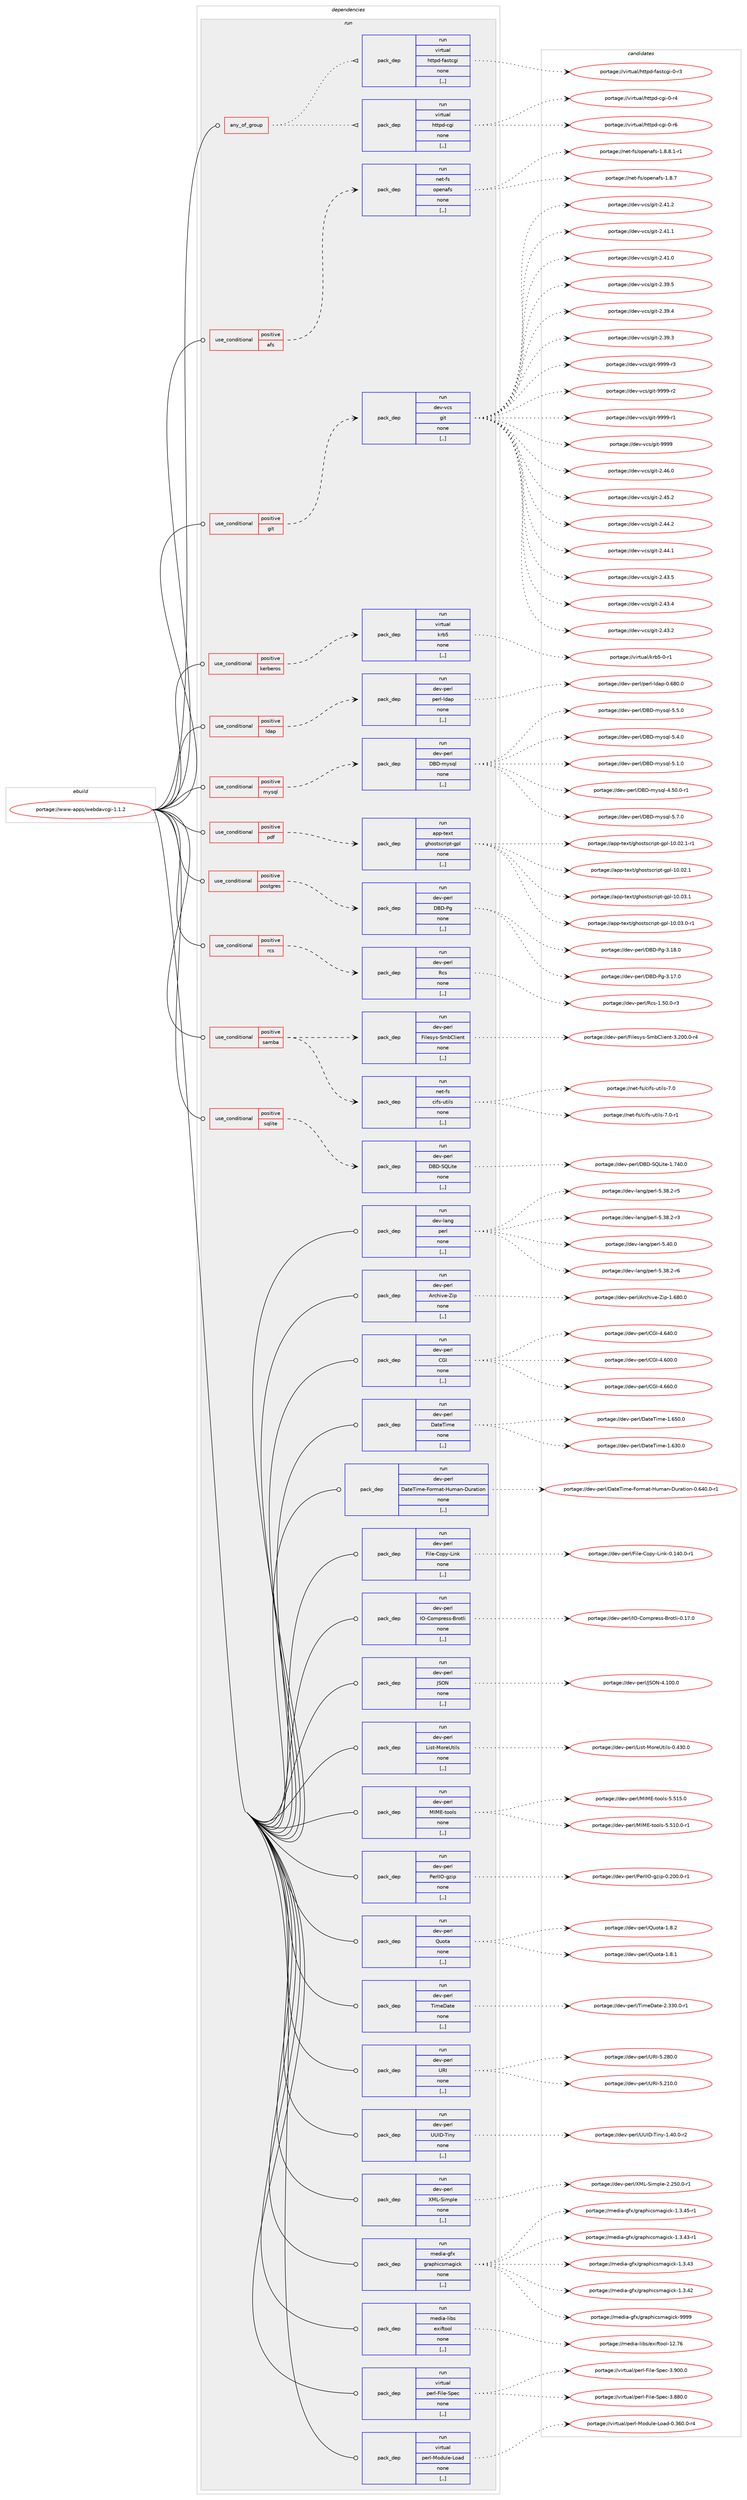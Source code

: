 digraph prolog {

# *************
# Graph options
# *************

newrank=true;
concentrate=true;
compound=true;
graph [rankdir=LR,fontname=Helvetica,fontsize=10,ranksep=1.5];#, ranksep=2.5, nodesep=0.2];
edge  [arrowhead=vee];
node  [fontname=Helvetica,fontsize=10];

# **********
# The ebuild
# **********

subgraph cluster_leftcol {
color=gray;
label=<<i>ebuild</i>>;
id [label="portage://www-apps/webdavcgi-1.1.2", color=red, width=4, href="../www-apps/webdavcgi-1.1.2.svg"];
}

# ****************
# The dependencies
# ****************

subgraph cluster_midcol {
color=gray;
label=<<i>dependencies</i>>;
subgraph cluster_compile {
fillcolor="#eeeeee";
style=filled;
label=<<i>compile</i>>;
}
subgraph cluster_compileandrun {
fillcolor="#eeeeee";
style=filled;
label=<<i>compile and run</i>>;
}
subgraph cluster_run {
fillcolor="#eeeeee";
style=filled;
label=<<i>run</i>>;
subgraph any6612 {
dependency959757 [label=<<TABLE BORDER="0" CELLBORDER="1" CELLSPACING="0" CELLPADDING="4"><TR><TD CELLPADDING="10">any_of_group</TD></TR></TABLE>>, shape=none, color=red];subgraph pack698952 {
dependency959758 [label=<<TABLE BORDER="0" CELLBORDER="1" CELLSPACING="0" CELLPADDING="4" WIDTH="220"><TR><TD ROWSPAN="6" CELLPADDING="30">pack_dep</TD></TR><TR><TD WIDTH="110">run</TD></TR><TR><TD>virtual</TD></TR><TR><TD>httpd-cgi</TD></TR><TR><TD>none</TD></TR><TR><TD>[,,]</TD></TR></TABLE>>, shape=none, color=blue];
}
dependency959757:e -> dependency959758:w [weight=20,style="dotted",arrowhead="oinv"];
subgraph pack698953 {
dependency959759 [label=<<TABLE BORDER="0" CELLBORDER="1" CELLSPACING="0" CELLPADDING="4" WIDTH="220"><TR><TD ROWSPAN="6" CELLPADDING="30">pack_dep</TD></TR><TR><TD WIDTH="110">run</TD></TR><TR><TD>virtual</TD></TR><TR><TD>httpd-fastcgi</TD></TR><TR><TD>none</TD></TR><TR><TD>[,,]</TD></TR></TABLE>>, shape=none, color=blue];
}
dependency959757:e -> dependency959759:w [weight=20,style="dotted",arrowhead="oinv"];
}
id:e -> dependency959757:w [weight=20,style="solid",arrowhead="odot"];
subgraph cond253744 {
dependency959760 [label=<<TABLE BORDER="0" CELLBORDER="1" CELLSPACING="0" CELLPADDING="4"><TR><TD ROWSPAN="3" CELLPADDING="10">use_conditional</TD></TR><TR><TD>positive</TD></TR><TR><TD>afs</TD></TR></TABLE>>, shape=none, color=red];
subgraph pack698954 {
dependency959761 [label=<<TABLE BORDER="0" CELLBORDER="1" CELLSPACING="0" CELLPADDING="4" WIDTH="220"><TR><TD ROWSPAN="6" CELLPADDING="30">pack_dep</TD></TR><TR><TD WIDTH="110">run</TD></TR><TR><TD>net-fs</TD></TR><TR><TD>openafs</TD></TR><TR><TD>none</TD></TR><TR><TD>[,,]</TD></TR></TABLE>>, shape=none, color=blue];
}
dependency959760:e -> dependency959761:w [weight=20,style="dashed",arrowhead="vee"];
}
id:e -> dependency959760:w [weight=20,style="solid",arrowhead="odot"];
subgraph cond253745 {
dependency959762 [label=<<TABLE BORDER="0" CELLBORDER="1" CELLSPACING="0" CELLPADDING="4"><TR><TD ROWSPAN="3" CELLPADDING="10">use_conditional</TD></TR><TR><TD>positive</TD></TR><TR><TD>git</TD></TR></TABLE>>, shape=none, color=red];
subgraph pack698955 {
dependency959763 [label=<<TABLE BORDER="0" CELLBORDER="1" CELLSPACING="0" CELLPADDING="4" WIDTH="220"><TR><TD ROWSPAN="6" CELLPADDING="30">pack_dep</TD></TR><TR><TD WIDTH="110">run</TD></TR><TR><TD>dev-vcs</TD></TR><TR><TD>git</TD></TR><TR><TD>none</TD></TR><TR><TD>[,,]</TD></TR></TABLE>>, shape=none, color=blue];
}
dependency959762:e -> dependency959763:w [weight=20,style="dashed",arrowhead="vee"];
}
id:e -> dependency959762:w [weight=20,style="solid",arrowhead="odot"];
subgraph cond253746 {
dependency959764 [label=<<TABLE BORDER="0" CELLBORDER="1" CELLSPACING="0" CELLPADDING="4"><TR><TD ROWSPAN="3" CELLPADDING="10">use_conditional</TD></TR><TR><TD>positive</TD></TR><TR><TD>kerberos</TD></TR></TABLE>>, shape=none, color=red];
subgraph pack698956 {
dependency959765 [label=<<TABLE BORDER="0" CELLBORDER="1" CELLSPACING="0" CELLPADDING="4" WIDTH="220"><TR><TD ROWSPAN="6" CELLPADDING="30">pack_dep</TD></TR><TR><TD WIDTH="110">run</TD></TR><TR><TD>virtual</TD></TR><TR><TD>krb5</TD></TR><TR><TD>none</TD></TR><TR><TD>[,,]</TD></TR></TABLE>>, shape=none, color=blue];
}
dependency959764:e -> dependency959765:w [weight=20,style="dashed",arrowhead="vee"];
}
id:e -> dependency959764:w [weight=20,style="solid",arrowhead="odot"];
subgraph cond253747 {
dependency959766 [label=<<TABLE BORDER="0" CELLBORDER="1" CELLSPACING="0" CELLPADDING="4"><TR><TD ROWSPAN="3" CELLPADDING="10">use_conditional</TD></TR><TR><TD>positive</TD></TR><TR><TD>ldap</TD></TR></TABLE>>, shape=none, color=red];
subgraph pack698957 {
dependency959767 [label=<<TABLE BORDER="0" CELLBORDER="1" CELLSPACING="0" CELLPADDING="4" WIDTH="220"><TR><TD ROWSPAN="6" CELLPADDING="30">pack_dep</TD></TR><TR><TD WIDTH="110">run</TD></TR><TR><TD>dev-perl</TD></TR><TR><TD>perl-ldap</TD></TR><TR><TD>none</TD></TR><TR><TD>[,,]</TD></TR></TABLE>>, shape=none, color=blue];
}
dependency959766:e -> dependency959767:w [weight=20,style="dashed",arrowhead="vee"];
}
id:e -> dependency959766:w [weight=20,style="solid",arrowhead="odot"];
subgraph cond253748 {
dependency959768 [label=<<TABLE BORDER="0" CELLBORDER="1" CELLSPACING="0" CELLPADDING="4"><TR><TD ROWSPAN="3" CELLPADDING="10">use_conditional</TD></TR><TR><TD>positive</TD></TR><TR><TD>mysql</TD></TR></TABLE>>, shape=none, color=red];
subgraph pack698958 {
dependency959769 [label=<<TABLE BORDER="0" CELLBORDER="1" CELLSPACING="0" CELLPADDING="4" WIDTH="220"><TR><TD ROWSPAN="6" CELLPADDING="30">pack_dep</TD></TR><TR><TD WIDTH="110">run</TD></TR><TR><TD>dev-perl</TD></TR><TR><TD>DBD-mysql</TD></TR><TR><TD>none</TD></TR><TR><TD>[,,]</TD></TR></TABLE>>, shape=none, color=blue];
}
dependency959768:e -> dependency959769:w [weight=20,style="dashed",arrowhead="vee"];
}
id:e -> dependency959768:w [weight=20,style="solid",arrowhead="odot"];
subgraph cond253749 {
dependency959770 [label=<<TABLE BORDER="0" CELLBORDER="1" CELLSPACING="0" CELLPADDING="4"><TR><TD ROWSPAN="3" CELLPADDING="10">use_conditional</TD></TR><TR><TD>positive</TD></TR><TR><TD>pdf</TD></TR></TABLE>>, shape=none, color=red];
subgraph pack698959 {
dependency959771 [label=<<TABLE BORDER="0" CELLBORDER="1" CELLSPACING="0" CELLPADDING="4" WIDTH="220"><TR><TD ROWSPAN="6" CELLPADDING="30">pack_dep</TD></TR><TR><TD WIDTH="110">run</TD></TR><TR><TD>app-text</TD></TR><TR><TD>ghostscript-gpl</TD></TR><TR><TD>none</TD></TR><TR><TD>[,,]</TD></TR></TABLE>>, shape=none, color=blue];
}
dependency959770:e -> dependency959771:w [weight=20,style="dashed",arrowhead="vee"];
}
id:e -> dependency959770:w [weight=20,style="solid",arrowhead="odot"];
subgraph cond253750 {
dependency959772 [label=<<TABLE BORDER="0" CELLBORDER="1" CELLSPACING="0" CELLPADDING="4"><TR><TD ROWSPAN="3" CELLPADDING="10">use_conditional</TD></TR><TR><TD>positive</TD></TR><TR><TD>postgres</TD></TR></TABLE>>, shape=none, color=red];
subgraph pack698960 {
dependency959773 [label=<<TABLE BORDER="0" CELLBORDER="1" CELLSPACING="0" CELLPADDING="4" WIDTH="220"><TR><TD ROWSPAN="6" CELLPADDING="30">pack_dep</TD></TR><TR><TD WIDTH="110">run</TD></TR><TR><TD>dev-perl</TD></TR><TR><TD>DBD-Pg</TD></TR><TR><TD>none</TD></TR><TR><TD>[,,]</TD></TR></TABLE>>, shape=none, color=blue];
}
dependency959772:e -> dependency959773:w [weight=20,style="dashed",arrowhead="vee"];
}
id:e -> dependency959772:w [weight=20,style="solid",arrowhead="odot"];
subgraph cond253751 {
dependency959774 [label=<<TABLE BORDER="0" CELLBORDER="1" CELLSPACING="0" CELLPADDING="4"><TR><TD ROWSPAN="3" CELLPADDING="10">use_conditional</TD></TR><TR><TD>positive</TD></TR><TR><TD>rcs</TD></TR></TABLE>>, shape=none, color=red];
subgraph pack698961 {
dependency959775 [label=<<TABLE BORDER="0" CELLBORDER="1" CELLSPACING="0" CELLPADDING="4" WIDTH="220"><TR><TD ROWSPAN="6" CELLPADDING="30">pack_dep</TD></TR><TR><TD WIDTH="110">run</TD></TR><TR><TD>dev-perl</TD></TR><TR><TD>Rcs</TD></TR><TR><TD>none</TD></TR><TR><TD>[,,]</TD></TR></TABLE>>, shape=none, color=blue];
}
dependency959774:e -> dependency959775:w [weight=20,style="dashed",arrowhead="vee"];
}
id:e -> dependency959774:w [weight=20,style="solid",arrowhead="odot"];
subgraph cond253752 {
dependency959776 [label=<<TABLE BORDER="0" CELLBORDER="1" CELLSPACING="0" CELLPADDING="4"><TR><TD ROWSPAN="3" CELLPADDING="10">use_conditional</TD></TR><TR><TD>positive</TD></TR><TR><TD>samba</TD></TR></TABLE>>, shape=none, color=red];
subgraph pack698962 {
dependency959777 [label=<<TABLE BORDER="0" CELLBORDER="1" CELLSPACING="0" CELLPADDING="4" WIDTH="220"><TR><TD ROWSPAN="6" CELLPADDING="30">pack_dep</TD></TR><TR><TD WIDTH="110">run</TD></TR><TR><TD>net-fs</TD></TR><TR><TD>cifs-utils</TD></TR><TR><TD>none</TD></TR><TR><TD>[,,]</TD></TR></TABLE>>, shape=none, color=blue];
}
dependency959776:e -> dependency959777:w [weight=20,style="dashed",arrowhead="vee"];
subgraph pack698963 {
dependency959778 [label=<<TABLE BORDER="0" CELLBORDER="1" CELLSPACING="0" CELLPADDING="4" WIDTH="220"><TR><TD ROWSPAN="6" CELLPADDING="30">pack_dep</TD></TR><TR><TD WIDTH="110">run</TD></TR><TR><TD>dev-perl</TD></TR><TR><TD>Filesys-SmbClient</TD></TR><TR><TD>none</TD></TR><TR><TD>[,,]</TD></TR></TABLE>>, shape=none, color=blue];
}
dependency959776:e -> dependency959778:w [weight=20,style="dashed",arrowhead="vee"];
}
id:e -> dependency959776:w [weight=20,style="solid",arrowhead="odot"];
subgraph cond253753 {
dependency959779 [label=<<TABLE BORDER="0" CELLBORDER="1" CELLSPACING="0" CELLPADDING="4"><TR><TD ROWSPAN="3" CELLPADDING="10">use_conditional</TD></TR><TR><TD>positive</TD></TR><TR><TD>sqlite</TD></TR></TABLE>>, shape=none, color=red];
subgraph pack698964 {
dependency959780 [label=<<TABLE BORDER="0" CELLBORDER="1" CELLSPACING="0" CELLPADDING="4" WIDTH="220"><TR><TD ROWSPAN="6" CELLPADDING="30">pack_dep</TD></TR><TR><TD WIDTH="110">run</TD></TR><TR><TD>dev-perl</TD></TR><TR><TD>DBD-SQLite</TD></TR><TR><TD>none</TD></TR><TR><TD>[,,]</TD></TR></TABLE>>, shape=none, color=blue];
}
dependency959779:e -> dependency959780:w [weight=20,style="dashed",arrowhead="vee"];
}
id:e -> dependency959779:w [weight=20,style="solid",arrowhead="odot"];
subgraph pack698965 {
dependency959781 [label=<<TABLE BORDER="0" CELLBORDER="1" CELLSPACING="0" CELLPADDING="4" WIDTH="220"><TR><TD ROWSPAN="6" CELLPADDING="30">pack_dep</TD></TR><TR><TD WIDTH="110">run</TD></TR><TR><TD>dev-lang</TD></TR><TR><TD>perl</TD></TR><TR><TD>none</TD></TR><TR><TD>[,,]</TD></TR></TABLE>>, shape=none, color=blue];
}
id:e -> dependency959781:w [weight=20,style="solid",arrowhead="odot"];
subgraph pack698966 {
dependency959782 [label=<<TABLE BORDER="0" CELLBORDER="1" CELLSPACING="0" CELLPADDING="4" WIDTH="220"><TR><TD ROWSPAN="6" CELLPADDING="30">pack_dep</TD></TR><TR><TD WIDTH="110">run</TD></TR><TR><TD>dev-perl</TD></TR><TR><TD>Archive-Zip</TD></TR><TR><TD>none</TD></TR><TR><TD>[,,]</TD></TR></TABLE>>, shape=none, color=blue];
}
id:e -> dependency959782:w [weight=20,style="solid",arrowhead="odot"];
subgraph pack698967 {
dependency959783 [label=<<TABLE BORDER="0" CELLBORDER="1" CELLSPACING="0" CELLPADDING="4" WIDTH="220"><TR><TD ROWSPAN="6" CELLPADDING="30">pack_dep</TD></TR><TR><TD WIDTH="110">run</TD></TR><TR><TD>dev-perl</TD></TR><TR><TD>CGI</TD></TR><TR><TD>none</TD></TR><TR><TD>[,,]</TD></TR></TABLE>>, shape=none, color=blue];
}
id:e -> dependency959783:w [weight=20,style="solid",arrowhead="odot"];
subgraph pack698968 {
dependency959784 [label=<<TABLE BORDER="0" CELLBORDER="1" CELLSPACING="0" CELLPADDING="4" WIDTH="220"><TR><TD ROWSPAN="6" CELLPADDING="30">pack_dep</TD></TR><TR><TD WIDTH="110">run</TD></TR><TR><TD>dev-perl</TD></TR><TR><TD>DateTime</TD></TR><TR><TD>none</TD></TR><TR><TD>[,,]</TD></TR></TABLE>>, shape=none, color=blue];
}
id:e -> dependency959784:w [weight=20,style="solid",arrowhead="odot"];
subgraph pack698969 {
dependency959785 [label=<<TABLE BORDER="0" CELLBORDER="1" CELLSPACING="0" CELLPADDING="4" WIDTH="220"><TR><TD ROWSPAN="6" CELLPADDING="30">pack_dep</TD></TR><TR><TD WIDTH="110">run</TD></TR><TR><TD>dev-perl</TD></TR><TR><TD>DateTime-Format-Human-Duration</TD></TR><TR><TD>none</TD></TR><TR><TD>[,,]</TD></TR></TABLE>>, shape=none, color=blue];
}
id:e -> dependency959785:w [weight=20,style="solid",arrowhead="odot"];
subgraph pack698970 {
dependency959786 [label=<<TABLE BORDER="0" CELLBORDER="1" CELLSPACING="0" CELLPADDING="4" WIDTH="220"><TR><TD ROWSPAN="6" CELLPADDING="30">pack_dep</TD></TR><TR><TD WIDTH="110">run</TD></TR><TR><TD>dev-perl</TD></TR><TR><TD>File-Copy-Link</TD></TR><TR><TD>none</TD></TR><TR><TD>[,,]</TD></TR></TABLE>>, shape=none, color=blue];
}
id:e -> dependency959786:w [weight=20,style="solid",arrowhead="odot"];
subgraph pack698971 {
dependency959787 [label=<<TABLE BORDER="0" CELLBORDER="1" CELLSPACING="0" CELLPADDING="4" WIDTH="220"><TR><TD ROWSPAN="6" CELLPADDING="30">pack_dep</TD></TR><TR><TD WIDTH="110">run</TD></TR><TR><TD>dev-perl</TD></TR><TR><TD>IO-Compress-Brotli</TD></TR><TR><TD>none</TD></TR><TR><TD>[,,]</TD></TR></TABLE>>, shape=none, color=blue];
}
id:e -> dependency959787:w [weight=20,style="solid",arrowhead="odot"];
subgraph pack698972 {
dependency959788 [label=<<TABLE BORDER="0" CELLBORDER="1" CELLSPACING="0" CELLPADDING="4" WIDTH="220"><TR><TD ROWSPAN="6" CELLPADDING="30">pack_dep</TD></TR><TR><TD WIDTH="110">run</TD></TR><TR><TD>dev-perl</TD></TR><TR><TD>JSON</TD></TR><TR><TD>none</TD></TR><TR><TD>[,,]</TD></TR></TABLE>>, shape=none, color=blue];
}
id:e -> dependency959788:w [weight=20,style="solid",arrowhead="odot"];
subgraph pack698973 {
dependency959789 [label=<<TABLE BORDER="0" CELLBORDER="1" CELLSPACING="0" CELLPADDING="4" WIDTH="220"><TR><TD ROWSPAN="6" CELLPADDING="30">pack_dep</TD></TR><TR><TD WIDTH="110">run</TD></TR><TR><TD>dev-perl</TD></TR><TR><TD>List-MoreUtils</TD></TR><TR><TD>none</TD></TR><TR><TD>[,,]</TD></TR></TABLE>>, shape=none, color=blue];
}
id:e -> dependency959789:w [weight=20,style="solid",arrowhead="odot"];
subgraph pack698974 {
dependency959790 [label=<<TABLE BORDER="0" CELLBORDER="1" CELLSPACING="0" CELLPADDING="4" WIDTH="220"><TR><TD ROWSPAN="6" CELLPADDING="30">pack_dep</TD></TR><TR><TD WIDTH="110">run</TD></TR><TR><TD>dev-perl</TD></TR><TR><TD>MIME-tools</TD></TR><TR><TD>none</TD></TR><TR><TD>[,,]</TD></TR></TABLE>>, shape=none, color=blue];
}
id:e -> dependency959790:w [weight=20,style="solid",arrowhead="odot"];
subgraph pack698975 {
dependency959791 [label=<<TABLE BORDER="0" CELLBORDER="1" CELLSPACING="0" CELLPADDING="4" WIDTH="220"><TR><TD ROWSPAN="6" CELLPADDING="30">pack_dep</TD></TR><TR><TD WIDTH="110">run</TD></TR><TR><TD>dev-perl</TD></TR><TR><TD>PerlIO-gzip</TD></TR><TR><TD>none</TD></TR><TR><TD>[,,]</TD></TR></TABLE>>, shape=none, color=blue];
}
id:e -> dependency959791:w [weight=20,style="solid",arrowhead="odot"];
subgraph pack698976 {
dependency959792 [label=<<TABLE BORDER="0" CELLBORDER="1" CELLSPACING="0" CELLPADDING="4" WIDTH="220"><TR><TD ROWSPAN="6" CELLPADDING="30">pack_dep</TD></TR><TR><TD WIDTH="110">run</TD></TR><TR><TD>dev-perl</TD></TR><TR><TD>Quota</TD></TR><TR><TD>none</TD></TR><TR><TD>[,,]</TD></TR></TABLE>>, shape=none, color=blue];
}
id:e -> dependency959792:w [weight=20,style="solid",arrowhead="odot"];
subgraph pack698977 {
dependency959793 [label=<<TABLE BORDER="0" CELLBORDER="1" CELLSPACING="0" CELLPADDING="4" WIDTH="220"><TR><TD ROWSPAN="6" CELLPADDING="30">pack_dep</TD></TR><TR><TD WIDTH="110">run</TD></TR><TR><TD>dev-perl</TD></TR><TR><TD>TimeDate</TD></TR><TR><TD>none</TD></TR><TR><TD>[,,]</TD></TR></TABLE>>, shape=none, color=blue];
}
id:e -> dependency959793:w [weight=20,style="solid",arrowhead="odot"];
subgraph pack698978 {
dependency959794 [label=<<TABLE BORDER="0" CELLBORDER="1" CELLSPACING="0" CELLPADDING="4" WIDTH="220"><TR><TD ROWSPAN="6" CELLPADDING="30">pack_dep</TD></TR><TR><TD WIDTH="110">run</TD></TR><TR><TD>dev-perl</TD></TR><TR><TD>URI</TD></TR><TR><TD>none</TD></TR><TR><TD>[,,]</TD></TR></TABLE>>, shape=none, color=blue];
}
id:e -> dependency959794:w [weight=20,style="solid",arrowhead="odot"];
subgraph pack698979 {
dependency959795 [label=<<TABLE BORDER="0" CELLBORDER="1" CELLSPACING="0" CELLPADDING="4" WIDTH="220"><TR><TD ROWSPAN="6" CELLPADDING="30">pack_dep</TD></TR><TR><TD WIDTH="110">run</TD></TR><TR><TD>dev-perl</TD></TR><TR><TD>UUID-Tiny</TD></TR><TR><TD>none</TD></TR><TR><TD>[,,]</TD></TR></TABLE>>, shape=none, color=blue];
}
id:e -> dependency959795:w [weight=20,style="solid",arrowhead="odot"];
subgraph pack698980 {
dependency959796 [label=<<TABLE BORDER="0" CELLBORDER="1" CELLSPACING="0" CELLPADDING="4" WIDTH="220"><TR><TD ROWSPAN="6" CELLPADDING="30">pack_dep</TD></TR><TR><TD WIDTH="110">run</TD></TR><TR><TD>dev-perl</TD></TR><TR><TD>XML-Simple</TD></TR><TR><TD>none</TD></TR><TR><TD>[,,]</TD></TR></TABLE>>, shape=none, color=blue];
}
id:e -> dependency959796:w [weight=20,style="solid",arrowhead="odot"];
subgraph pack698981 {
dependency959797 [label=<<TABLE BORDER="0" CELLBORDER="1" CELLSPACING="0" CELLPADDING="4" WIDTH="220"><TR><TD ROWSPAN="6" CELLPADDING="30">pack_dep</TD></TR><TR><TD WIDTH="110">run</TD></TR><TR><TD>media-gfx</TD></TR><TR><TD>graphicsmagick</TD></TR><TR><TD>none</TD></TR><TR><TD>[,,]</TD></TR></TABLE>>, shape=none, color=blue];
}
id:e -> dependency959797:w [weight=20,style="solid",arrowhead="odot"];
subgraph pack698982 {
dependency959798 [label=<<TABLE BORDER="0" CELLBORDER="1" CELLSPACING="0" CELLPADDING="4" WIDTH="220"><TR><TD ROWSPAN="6" CELLPADDING="30">pack_dep</TD></TR><TR><TD WIDTH="110">run</TD></TR><TR><TD>media-libs</TD></TR><TR><TD>exiftool</TD></TR><TR><TD>none</TD></TR><TR><TD>[,,]</TD></TR></TABLE>>, shape=none, color=blue];
}
id:e -> dependency959798:w [weight=20,style="solid",arrowhead="odot"];
subgraph pack698983 {
dependency959799 [label=<<TABLE BORDER="0" CELLBORDER="1" CELLSPACING="0" CELLPADDING="4" WIDTH="220"><TR><TD ROWSPAN="6" CELLPADDING="30">pack_dep</TD></TR><TR><TD WIDTH="110">run</TD></TR><TR><TD>virtual</TD></TR><TR><TD>perl-File-Spec</TD></TR><TR><TD>none</TD></TR><TR><TD>[,,]</TD></TR></TABLE>>, shape=none, color=blue];
}
id:e -> dependency959799:w [weight=20,style="solid",arrowhead="odot"];
subgraph pack698984 {
dependency959800 [label=<<TABLE BORDER="0" CELLBORDER="1" CELLSPACING="0" CELLPADDING="4" WIDTH="220"><TR><TD ROWSPAN="6" CELLPADDING="30">pack_dep</TD></TR><TR><TD WIDTH="110">run</TD></TR><TR><TD>virtual</TD></TR><TR><TD>perl-Module-Load</TD></TR><TR><TD>none</TD></TR><TR><TD>[,,]</TD></TR></TABLE>>, shape=none, color=blue];
}
id:e -> dependency959800:w [weight=20,style="solid",arrowhead="odot"];
}
}

# **************
# The candidates
# **************

subgraph cluster_choices {
rank=same;
color=gray;
label=<<i>candidates</i>>;

subgraph choice698952 {
color=black;
nodesep=1;
choice1181051141161179710847104116116112100459910310545484511454 [label="portage://virtual/httpd-cgi-0-r6", color=red, width=4,href="../virtual/httpd-cgi-0-r6.svg"];
choice1181051141161179710847104116116112100459910310545484511452 [label="portage://virtual/httpd-cgi-0-r4", color=red, width=4,href="../virtual/httpd-cgi-0-r4.svg"];
dependency959758:e -> choice1181051141161179710847104116116112100459910310545484511454:w [style=dotted,weight="100"];
dependency959758:e -> choice1181051141161179710847104116116112100459910310545484511452:w [style=dotted,weight="100"];
}
subgraph choice698953 {
color=black;
nodesep=1;
choice118105114116117971084710411611611210045102971151169910310545484511451 [label="portage://virtual/httpd-fastcgi-0-r3", color=red, width=4,href="../virtual/httpd-fastcgi-0-r3.svg"];
dependency959759:e -> choice118105114116117971084710411611611210045102971151169910310545484511451:w [style=dotted,weight="100"];
}
subgraph choice698954 {
color=black;
nodesep=1;
choice11010111645102115471111121011109710211545494656465646494511449 [label="portage://net-fs/openafs-1.8.8.1-r1", color=red, width=4,href="../net-fs/openafs-1.8.8.1-r1.svg"];
choice110101116451021154711111210111097102115454946564655 [label="portage://net-fs/openafs-1.8.7", color=red, width=4,href="../net-fs/openafs-1.8.7.svg"];
dependency959761:e -> choice11010111645102115471111121011109710211545494656465646494511449:w [style=dotted,weight="100"];
dependency959761:e -> choice110101116451021154711111210111097102115454946564655:w [style=dotted,weight="100"];
}
subgraph choice698955 {
color=black;
nodesep=1;
choice10010111845118991154710310511645575757574511451 [label="portage://dev-vcs/git-9999-r3", color=red, width=4,href="../dev-vcs/git-9999-r3.svg"];
choice10010111845118991154710310511645575757574511450 [label="portage://dev-vcs/git-9999-r2", color=red, width=4,href="../dev-vcs/git-9999-r2.svg"];
choice10010111845118991154710310511645575757574511449 [label="portage://dev-vcs/git-9999-r1", color=red, width=4,href="../dev-vcs/git-9999-r1.svg"];
choice1001011184511899115471031051164557575757 [label="portage://dev-vcs/git-9999", color=red, width=4,href="../dev-vcs/git-9999.svg"];
choice10010111845118991154710310511645504652544648 [label="portage://dev-vcs/git-2.46.0", color=red, width=4,href="../dev-vcs/git-2.46.0.svg"];
choice10010111845118991154710310511645504652534650 [label="portage://dev-vcs/git-2.45.2", color=red, width=4,href="../dev-vcs/git-2.45.2.svg"];
choice10010111845118991154710310511645504652524650 [label="portage://dev-vcs/git-2.44.2", color=red, width=4,href="../dev-vcs/git-2.44.2.svg"];
choice10010111845118991154710310511645504652524649 [label="portage://dev-vcs/git-2.44.1", color=red, width=4,href="../dev-vcs/git-2.44.1.svg"];
choice10010111845118991154710310511645504652514653 [label="portage://dev-vcs/git-2.43.5", color=red, width=4,href="../dev-vcs/git-2.43.5.svg"];
choice10010111845118991154710310511645504652514652 [label="portage://dev-vcs/git-2.43.4", color=red, width=4,href="../dev-vcs/git-2.43.4.svg"];
choice10010111845118991154710310511645504652514650 [label="portage://dev-vcs/git-2.43.2", color=red, width=4,href="../dev-vcs/git-2.43.2.svg"];
choice10010111845118991154710310511645504652494650 [label="portage://dev-vcs/git-2.41.2", color=red, width=4,href="../dev-vcs/git-2.41.2.svg"];
choice10010111845118991154710310511645504652494649 [label="portage://dev-vcs/git-2.41.1", color=red, width=4,href="../dev-vcs/git-2.41.1.svg"];
choice10010111845118991154710310511645504652494648 [label="portage://dev-vcs/git-2.41.0", color=red, width=4,href="../dev-vcs/git-2.41.0.svg"];
choice10010111845118991154710310511645504651574653 [label="portage://dev-vcs/git-2.39.5", color=red, width=4,href="../dev-vcs/git-2.39.5.svg"];
choice10010111845118991154710310511645504651574652 [label="portage://dev-vcs/git-2.39.4", color=red, width=4,href="../dev-vcs/git-2.39.4.svg"];
choice10010111845118991154710310511645504651574651 [label="portage://dev-vcs/git-2.39.3", color=red, width=4,href="../dev-vcs/git-2.39.3.svg"];
dependency959763:e -> choice10010111845118991154710310511645575757574511451:w [style=dotted,weight="100"];
dependency959763:e -> choice10010111845118991154710310511645575757574511450:w [style=dotted,weight="100"];
dependency959763:e -> choice10010111845118991154710310511645575757574511449:w [style=dotted,weight="100"];
dependency959763:e -> choice1001011184511899115471031051164557575757:w [style=dotted,weight="100"];
dependency959763:e -> choice10010111845118991154710310511645504652544648:w [style=dotted,weight="100"];
dependency959763:e -> choice10010111845118991154710310511645504652534650:w [style=dotted,weight="100"];
dependency959763:e -> choice10010111845118991154710310511645504652524650:w [style=dotted,weight="100"];
dependency959763:e -> choice10010111845118991154710310511645504652524649:w [style=dotted,weight="100"];
dependency959763:e -> choice10010111845118991154710310511645504652514653:w [style=dotted,weight="100"];
dependency959763:e -> choice10010111845118991154710310511645504652514652:w [style=dotted,weight="100"];
dependency959763:e -> choice10010111845118991154710310511645504652514650:w [style=dotted,weight="100"];
dependency959763:e -> choice10010111845118991154710310511645504652494650:w [style=dotted,weight="100"];
dependency959763:e -> choice10010111845118991154710310511645504652494649:w [style=dotted,weight="100"];
dependency959763:e -> choice10010111845118991154710310511645504652494648:w [style=dotted,weight="100"];
dependency959763:e -> choice10010111845118991154710310511645504651574653:w [style=dotted,weight="100"];
dependency959763:e -> choice10010111845118991154710310511645504651574652:w [style=dotted,weight="100"];
dependency959763:e -> choice10010111845118991154710310511645504651574651:w [style=dotted,weight="100"];
}
subgraph choice698956 {
color=black;
nodesep=1;
choice1181051141161179710847107114985345484511449 [label="portage://virtual/krb5-0-r1", color=red, width=4,href="../virtual/krb5-0-r1.svg"];
dependency959765:e -> choice1181051141161179710847107114985345484511449:w [style=dotted,weight="100"];
}
subgraph choice698957 {
color=black;
nodesep=1;
choice100101118451121011141084711210111410845108100971124548465456484648 [label="portage://dev-perl/perl-ldap-0.680.0", color=red, width=4,href="../dev-perl/perl-ldap-0.680.0.svg"];
dependency959767:e -> choice100101118451121011141084711210111410845108100971124548465456484648:w [style=dotted,weight="100"];
}
subgraph choice698958 {
color=black;
nodesep=1;
choice100101118451121011141084768666845109121115113108455346554648 [label="portage://dev-perl/DBD-mysql-5.7.0", color=red, width=4,href="../dev-perl/DBD-mysql-5.7.0.svg"];
choice100101118451121011141084768666845109121115113108455346534648 [label="portage://dev-perl/DBD-mysql-5.5.0", color=red, width=4,href="../dev-perl/DBD-mysql-5.5.0.svg"];
choice100101118451121011141084768666845109121115113108455346524648 [label="portage://dev-perl/DBD-mysql-5.4.0", color=red, width=4,href="../dev-perl/DBD-mysql-5.4.0.svg"];
choice100101118451121011141084768666845109121115113108455346494648 [label="portage://dev-perl/DBD-mysql-5.1.0", color=red, width=4,href="../dev-perl/DBD-mysql-5.1.0.svg"];
choice100101118451121011141084768666845109121115113108455246534846484511449 [label="portage://dev-perl/DBD-mysql-4.50.0-r1", color=red, width=4,href="../dev-perl/DBD-mysql-4.50.0-r1.svg"];
dependency959769:e -> choice100101118451121011141084768666845109121115113108455346554648:w [style=dotted,weight="100"];
dependency959769:e -> choice100101118451121011141084768666845109121115113108455346534648:w [style=dotted,weight="100"];
dependency959769:e -> choice100101118451121011141084768666845109121115113108455346524648:w [style=dotted,weight="100"];
dependency959769:e -> choice100101118451121011141084768666845109121115113108455346494648:w [style=dotted,weight="100"];
dependency959769:e -> choice100101118451121011141084768666845109121115113108455246534846484511449:w [style=dotted,weight="100"];
}
subgraph choice698959 {
color=black;
nodesep=1;
choice97112112451161011201164710310411111511611599114105112116451031121084549484648514649 [label="portage://app-text/ghostscript-gpl-10.03.1", color=red, width=4,href="../app-text/ghostscript-gpl-10.03.1.svg"];
choice971121124511610112011647103104111115116115991141051121164510311210845494846485146484511449 [label="portage://app-text/ghostscript-gpl-10.03.0-r1", color=red, width=4,href="../app-text/ghostscript-gpl-10.03.0-r1.svg"];
choice971121124511610112011647103104111115116115991141051121164510311210845494846485046494511449 [label="portage://app-text/ghostscript-gpl-10.02.1-r1", color=red, width=4,href="../app-text/ghostscript-gpl-10.02.1-r1.svg"];
choice97112112451161011201164710310411111511611599114105112116451031121084549484648504649 [label="portage://app-text/ghostscript-gpl-10.02.1", color=red, width=4,href="../app-text/ghostscript-gpl-10.02.1.svg"];
dependency959771:e -> choice97112112451161011201164710310411111511611599114105112116451031121084549484648514649:w [style=dotted,weight="100"];
dependency959771:e -> choice971121124511610112011647103104111115116115991141051121164510311210845494846485146484511449:w [style=dotted,weight="100"];
dependency959771:e -> choice971121124511610112011647103104111115116115991141051121164510311210845494846485046494511449:w [style=dotted,weight="100"];
dependency959771:e -> choice97112112451161011201164710310411111511611599114105112116451031121084549484648504649:w [style=dotted,weight="100"];
}
subgraph choice698960 {
color=black;
nodesep=1;
choice1001011184511210111410847686668458010345514649564648 [label="portage://dev-perl/DBD-Pg-3.18.0", color=red, width=4,href="../dev-perl/DBD-Pg-3.18.0.svg"];
choice1001011184511210111410847686668458010345514649554648 [label="portage://dev-perl/DBD-Pg-3.17.0", color=red, width=4,href="../dev-perl/DBD-Pg-3.17.0.svg"];
dependency959773:e -> choice1001011184511210111410847686668458010345514649564648:w [style=dotted,weight="100"];
dependency959773:e -> choice1001011184511210111410847686668458010345514649554648:w [style=dotted,weight="100"];
}
subgraph choice698961 {
color=black;
nodesep=1;
choice10010111845112101114108478299115454946534846484511451 [label="portage://dev-perl/Rcs-1.50.0-r3", color=red, width=4,href="../dev-perl/Rcs-1.50.0-r3.svg"];
dependency959775:e -> choice10010111845112101114108478299115454946534846484511451:w [style=dotted,weight="100"];
}
subgraph choice698962 {
color=black;
nodesep=1;
choice11010111645102115479910510211545117116105108115455546484511449 [label="portage://net-fs/cifs-utils-7.0-r1", color=red, width=4,href="../net-fs/cifs-utils-7.0-r1.svg"];
choice1101011164510211547991051021154511711610510811545554648 [label="portage://net-fs/cifs-utils-7.0", color=red, width=4,href="../net-fs/cifs-utils-7.0.svg"];
dependency959777:e -> choice11010111645102115479910510211545117116105108115455546484511449:w [style=dotted,weight="100"];
dependency959777:e -> choice1101011164510211547991051021154511711610510811545554648:w [style=dotted,weight="100"];
}
subgraph choice698963 {
color=black;
nodesep=1;
choice1001011184511210111410847701051081011151211154583109986710810510111011645514650484846484511452 [label="portage://dev-perl/Filesys-SmbClient-3.200.0-r4", color=red, width=4,href="../dev-perl/Filesys-SmbClient-3.200.0-r4.svg"];
dependency959778:e -> choice1001011184511210111410847701051081011151211154583109986710810510111011645514650484846484511452:w [style=dotted,weight="100"];
}
subgraph choice698964 {
color=black;
nodesep=1;
choice1001011184511210111410847686668458381761051161014549465552484648 [label="portage://dev-perl/DBD-SQLite-1.740.0", color=red, width=4,href="../dev-perl/DBD-SQLite-1.740.0.svg"];
dependency959780:e -> choice1001011184511210111410847686668458381761051161014549465552484648:w [style=dotted,weight="100"];
}
subgraph choice698965 {
color=black;
nodesep=1;
choice10010111845108971101034711210111410845534652484648 [label="portage://dev-lang/perl-5.40.0", color=red, width=4,href="../dev-lang/perl-5.40.0.svg"];
choice100101118451089711010347112101114108455346515646504511454 [label="portage://dev-lang/perl-5.38.2-r6", color=red, width=4,href="../dev-lang/perl-5.38.2-r6.svg"];
choice100101118451089711010347112101114108455346515646504511453 [label="portage://dev-lang/perl-5.38.2-r5", color=red, width=4,href="../dev-lang/perl-5.38.2-r5.svg"];
choice100101118451089711010347112101114108455346515646504511451 [label="portage://dev-lang/perl-5.38.2-r3", color=red, width=4,href="../dev-lang/perl-5.38.2-r3.svg"];
dependency959781:e -> choice10010111845108971101034711210111410845534652484648:w [style=dotted,weight="100"];
dependency959781:e -> choice100101118451089711010347112101114108455346515646504511454:w [style=dotted,weight="100"];
dependency959781:e -> choice100101118451089711010347112101114108455346515646504511453:w [style=dotted,weight="100"];
dependency959781:e -> choice100101118451089711010347112101114108455346515646504511451:w [style=dotted,weight="100"];
}
subgraph choice698966 {
color=black;
nodesep=1;
choice1001011184511210111410847651149910410511810145901051124549465456484648 [label="portage://dev-perl/Archive-Zip-1.680.0", color=red, width=4,href="../dev-perl/Archive-Zip-1.680.0.svg"];
dependency959782:e -> choice1001011184511210111410847651149910410511810145901051124549465456484648:w [style=dotted,weight="100"];
}
subgraph choice698967 {
color=black;
nodesep=1;
choice10010111845112101114108476771734552465454484648 [label="portage://dev-perl/CGI-4.660.0", color=red, width=4,href="../dev-perl/CGI-4.660.0.svg"];
choice10010111845112101114108476771734552465452484648 [label="portage://dev-perl/CGI-4.640.0", color=red, width=4,href="../dev-perl/CGI-4.640.0.svg"];
choice10010111845112101114108476771734552465448484648 [label="portage://dev-perl/CGI-4.600.0", color=red, width=4,href="../dev-perl/CGI-4.600.0.svg"];
dependency959783:e -> choice10010111845112101114108476771734552465454484648:w [style=dotted,weight="100"];
dependency959783:e -> choice10010111845112101114108476771734552465452484648:w [style=dotted,weight="100"];
dependency959783:e -> choice10010111845112101114108476771734552465448484648:w [style=dotted,weight="100"];
}
subgraph choice698968 {
color=black;
nodesep=1;
choice10010111845112101114108476897116101841051091014549465453484648 [label="portage://dev-perl/DateTime-1.650.0", color=red, width=4,href="../dev-perl/DateTime-1.650.0.svg"];
choice10010111845112101114108476897116101841051091014549465451484648 [label="portage://dev-perl/DateTime-1.630.0", color=red, width=4,href="../dev-perl/DateTime-1.630.0.svg"];
dependency959784:e -> choice10010111845112101114108476897116101841051091014549465453484648:w [style=dotted,weight="100"];
dependency959784:e -> choice10010111845112101114108476897116101841051091014549465451484648:w [style=dotted,weight="100"];
}
subgraph choice698969 {
color=black;
nodesep=1;
choice100101118451121011141084768971161018410510910145701111141099711645721171099711045681171149711610511111045484654524846484511449 [label="portage://dev-perl/DateTime-Format-Human-Duration-0.640.0-r1", color=red, width=4,href="../dev-perl/DateTime-Format-Human-Duration-0.640.0-r1.svg"];
dependency959785:e -> choice100101118451121011141084768971161018410510910145701111141099711645721171099711045681171149711610511111045484654524846484511449:w [style=dotted,weight="100"];
}
subgraph choice698970 {
color=black;
nodesep=1;
choice1001011184511210111410847701051081014567111112121457610511010745484649524846484511449 [label="portage://dev-perl/File-Copy-Link-0.140.0-r1", color=red, width=4,href="../dev-perl/File-Copy-Link-0.140.0-r1.svg"];
dependency959786:e -> choice1001011184511210111410847701051081014567111112121457610511010745484649524846484511449:w [style=dotted,weight="100"];
}
subgraph choice698971 {
color=black;
nodesep=1;
choice100101118451121011141084773794567111109112114101115115456611411111610810545484649554648 [label="portage://dev-perl/IO-Compress-Brotli-0.17.0", color=red, width=4,href="../dev-perl/IO-Compress-Brotli-0.17.0.svg"];
dependency959787:e -> choice100101118451121011141084773794567111109112114101115115456611411111610810545484649554648:w [style=dotted,weight="100"];
}
subgraph choice698972 {
color=black;
nodesep=1;
choice1001011184511210111410847748379784552464948484648 [label="portage://dev-perl/JSON-4.100.0", color=red, width=4,href="../dev-perl/JSON-4.100.0.svg"];
dependency959788:e -> choice1001011184511210111410847748379784552464948484648:w [style=dotted,weight="100"];
}
subgraph choice698973 {
color=black;
nodesep=1;
choice1001011184511210111410847761051151164577111114101851161051081154548465251484648 [label="portage://dev-perl/List-MoreUtils-0.430.0", color=red, width=4,href="../dev-perl/List-MoreUtils-0.430.0.svg"];
dependency959789:e -> choice1001011184511210111410847761051151164577111114101851161051081154548465251484648:w [style=dotted,weight="100"];
}
subgraph choice698974 {
color=black;
nodesep=1;
choice100101118451121011141084777737769451161111111081154553465349534648 [label="portage://dev-perl/MIME-tools-5.515.0", color=red, width=4,href="../dev-perl/MIME-tools-5.515.0.svg"];
choice1001011184511210111410847777377694511611111110811545534653494846484511449 [label="portage://dev-perl/MIME-tools-5.510.0-r1", color=red, width=4,href="../dev-perl/MIME-tools-5.510.0-r1.svg"];
dependency959790:e -> choice100101118451121011141084777737769451161111111081154553465349534648:w [style=dotted,weight="100"];
dependency959790:e -> choice1001011184511210111410847777377694511611111110811545534653494846484511449:w [style=dotted,weight="100"];
}
subgraph choice698975 {
color=black;
nodesep=1;
choice10010111845112101114108478010111410873794510312210511245484650484846484511449 [label="portage://dev-perl/PerlIO-gzip-0.200.0-r1", color=red, width=4,href="../dev-perl/PerlIO-gzip-0.200.0-r1.svg"];
dependency959791:e -> choice10010111845112101114108478010111410873794510312210511245484650484846484511449:w [style=dotted,weight="100"];
}
subgraph choice698976 {
color=black;
nodesep=1;
choice10010111845112101114108478111711111697454946564650 [label="portage://dev-perl/Quota-1.8.2", color=red, width=4,href="../dev-perl/Quota-1.8.2.svg"];
choice10010111845112101114108478111711111697454946564649 [label="portage://dev-perl/Quota-1.8.1", color=red, width=4,href="../dev-perl/Quota-1.8.1.svg"];
dependency959792:e -> choice10010111845112101114108478111711111697454946564650:w [style=dotted,weight="100"];
dependency959792:e -> choice10010111845112101114108478111711111697454946564649:w [style=dotted,weight="100"];
}
subgraph choice698977 {
color=black;
nodesep=1;
choice100101118451121011141084784105109101689711610145504651514846484511449 [label="portage://dev-perl/TimeDate-2.330.0-r1", color=red, width=4,href="../dev-perl/TimeDate-2.330.0-r1.svg"];
dependency959793:e -> choice100101118451121011141084784105109101689711610145504651514846484511449:w [style=dotted,weight="100"];
}
subgraph choice698978 {
color=black;
nodesep=1;
choice10010111845112101114108478582734553465056484648 [label="portage://dev-perl/URI-5.280.0", color=red, width=4,href="../dev-perl/URI-5.280.0.svg"];
choice10010111845112101114108478582734553465049484648 [label="portage://dev-perl/URI-5.210.0", color=red, width=4,href="../dev-perl/URI-5.210.0.svg"];
dependency959794:e -> choice10010111845112101114108478582734553465056484648:w [style=dotted,weight="100"];
dependency959794:e -> choice10010111845112101114108478582734553465049484648:w [style=dotted,weight="100"];
}
subgraph choice698979 {
color=black;
nodesep=1;
choice1001011184511210111410847858573684584105110121454946524846484511450 [label="portage://dev-perl/UUID-Tiny-1.40.0-r2", color=red, width=4,href="../dev-perl/UUID-Tiny-1.40.0-r2.svg"];
dependency959795:e -> choice1001011184511210111410847858573684584105110121454946524846484511450:w [style=dotted,weight="100"];
}
subgraph choice698980 {
color=black;
nodesep=1;
choice1001011184511210111410847887776458310510911210810145504650534846484511449 [label="portage://dev-perl/XML-Simple-2.250.0-r1", color=red, width=4,href="../dev-perl/XML-Simple-2.250.0-r1.svg"];
dependency959796:e -> choice1001011184511210111410847887776458310510911210810145504650534846484511449:w [style=dotted,weight="100"];
}
subgraph choice698981 {
color=black;
nodesep=1;
choice109101100105974510310212047103114971121041059911510997103105991074557575757 [label="portage://media-gfx/graphicsmagick-9999", color=red, width=4,href="../media-gfx/graphicsmagick-9999.svg"];
choice10910110010597451031021204710311497112104105991151099710310599107454946514652534511449 [label="portage://media-gfx/graphicsmagick-1.3.45-r1", color=red, width=4,href="../media-gfx/graphicsmagick-1.3.45-r1.svg"];
choice10910110010597451031021204710311497112104105991151099710310599107454946514652514511449 [label="portage://media-gfx/graphicsmagick-1.3.43-r1", color=red, width=4,href="../media-gfx/graphicsmagick-1.3.43-r1.svg"];
choice1091011001059745103102120471031149711210410599115109971031059910745494651465251 [label="portage://media-gfx/graphicsmagick-1.3.43", color=red, width=4,href="../media-gfx/graphicsmagick-1.3.43.svg"];
choice1091011001059745103102120471031149711210410599115109971031059910745494651465250 [label="portage://media-gfx/graphicsmagick-1.3.42", color=red, width=4,href="../media-gfx/graphicsmagick-1.3.42.svg"];
dependency959797:e -> choice109101100105974510310212047103114971121041059911510997103105991074557575757:w [style=dotted,weight="100"];
dependency959797:e -> choice10910110010597451031021204710311497112104105991151099710310599107454946514652534511449:w [style=dotted,weight="100"];
dependency959797:e -> choice10910110010597451031021204710311497112104105991151099710310599107454946514652514511449:w [style=dotted,weight="100"];
dependency959797:e -> choice1091011001059745103102120471031149711210410599115109971031059910745494651465251:w [style=dotted,weight="100"];
dependency959797:e -> choice1091011001059745103102120471031149711210410599115109971031059910745494651465250:w [style=dotted,weight="100"];
}
subgraph choice698982 {
color=black;
nodesep=1;
choice10910110010597451081059811547101120105102116111111108454950465554 [label="portage://media-libs/exiftool-12.76", color=red, width=4,href="../media-libs/exiftool-12.76.svg"];
dependency959798:e -> choice10910110010597451081059811547101120105102116111111108454950465554:w [style=dotted,weight="100"];
}
subgraph choice698983 {
color=black;
nodesep=1;
choice118105114116117971084711210111410845701051081014583112101994551465748484648 [label="portage://virtual/perl-File-Spec-3.900.0", color=red, width=4,href="../virtual/perl-File-Spec-3.900.0.svg"];
choice118105114116117971084711210111410845701051081014583112101994551465656484648 [label="portage://virtual/perl-File-Spec-3.880.0", color=red, width=4,href="../virtual/perl-File-Spec-3.880.0.svg"];
dependency959799:e -> choice118105114116117971084711210111410845701051081014583112101994551465748484648:w [style=dotted,weight="100"];
dependency959799:e -> choice118105114116117971084711210111410845701051081014583112101994551465656484648:w [style=dotted,weight="100"];
}
subgraph choice698984 {
color=black;
nodesep=1;
choice1181051141161179710847112101114108457711110011710810145761119710045484651544846484511452 [label="portage://virtual/perl-Module-Load-0.360.0-r4", color=red, width=4,href="../virtual/perl-Module-Load-0.360.0-r4.svg"];
dependency959800:e -> choice1181051141161179710847112101114108457711110011710810145761119710045484651544846484511452:w [style=dotted,weight="100"];
}
}

}
